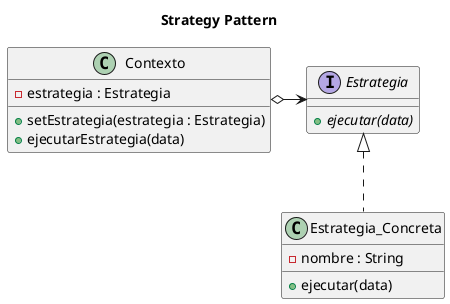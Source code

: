 @startuml sty
title Strategy Pattern

class Contexto{
    - estrategia : Estrategia
    + setEstrategia(estrategia : Estrategia)
    + ejecutarEstrategia(data)
}

interface Estrategia{
    + {abstract} ejecutar(data)
}

class Estrategia_Concreta{
    - nombre : String
    + ejecutar(data)
}

Contexto o--R> Estrategia

Estrategia_Concreta ..up|> Estrategia

@enduml